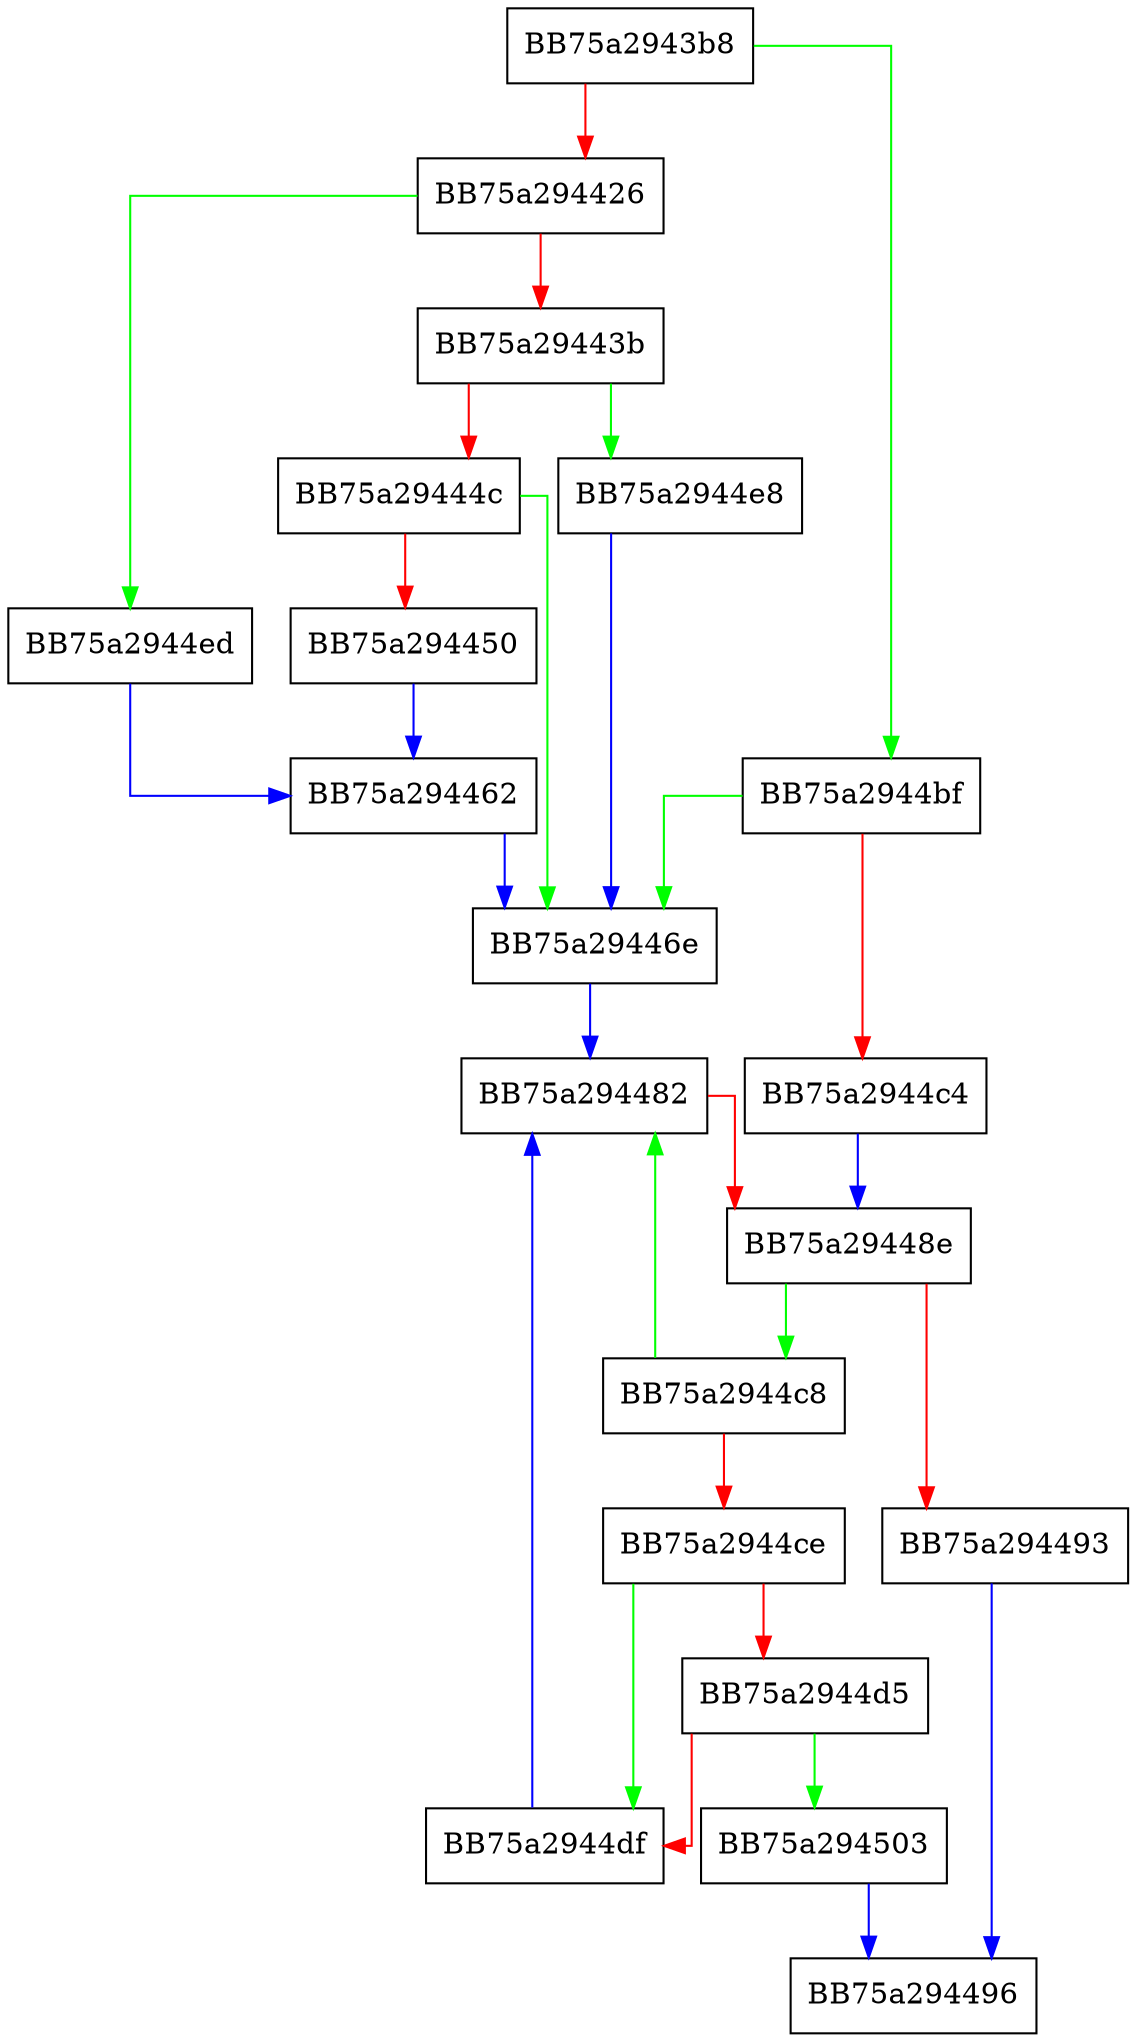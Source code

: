 digraph sqlite3WhereFindTerm {
  node [shape="box"];
  graph [splines=ortho];
  BB75a2943b8 -> BB75a2944bf [color="green"];
  BB75a2943b8 -> BB75a294426 [color="red"];
  BB75a294426 -> BB75a2944ed [color="green"];
  BB75a294426 -> BB75a29443b [color="red"];
  BB75a29443b -> BB75a2944e8 [color="green"];
  BB75a29443b -> BB75a29444c [color="red"];
  BB75a29444c -> BB75a29446e [color="green"];
  BB75a29444c -> BB75a294450 [color="red"];
  BB75a294450 -> BB75a294462 [color="blue"];
  BB75a294462 -> BB75a29446e [color="blue"];
  BB75a29446e -> BB75a294482 [color="blue"];
  BB75a294482 -> BB75a29448e [color="red"];
  BB75a29448e -> BB75a2944c8 [color="green"];
  BB75a29448e -> BB75a294493 [color="red"];
  BB75a294493 -> BB75a294496 [color="blue"];
  BB75a2944bf -> BB75a29446e [color="green"];
  BB75a2944bf -> BB75a2944c4 [color="red"];
  BB75a2944c4 -> BB75a29448e [color="blue"];
  BB75a2944c8 -> BB75a294482 [color="green"];
  BB75a2944c8 -> BB75a2944ce [color="red"];
  BB75a2944ce -> BB75a2944df [color="green"];
  BB75a2944ce -> BB75a2944d5 [color="red"];
  BB75a2944d5 -> BB75a294503 [color="green"];
  BB75a2944d5 -> BB75a2944df [color="red"];
  BB75a2944df -> BB75a294482 [color="blue"];
  BB75a2944e8 -> BB75a29446e [color="blue"];
  BB75a2944ed -> BB75a294462 [color="blue"];
  BB75a294503 -> BB75a294496 [color="blue"];
}